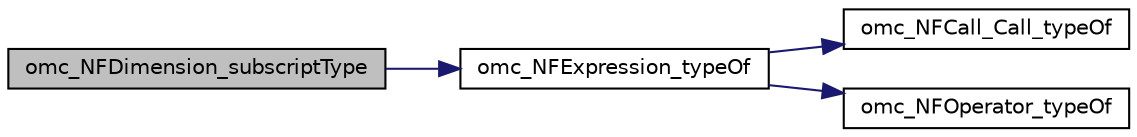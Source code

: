 digraph "omc_NFDimension_subscriptType"
{
  edge [fontname="Helvetica",fontsize="10",labelfontname="Helvetica",labelfontsize="10"];
  node [fontname="Helvetica",fontsize="10",shape=record];
  rankdir="LR";
  Node568 [label="omc_NFDimension_subscriptType",height=0.2,width=0.4,color="black", fillcolor="grey75", style="filled", fontcolor="black"];
  Node568 -> Node569 [color="midnightblue",fontsize="10",style="solid",fontname="Helvetica"];
  Node569 [label="omc_NFExpression_typeOf",height=0.2,width=0.4,color="black", fillcolor="white", style="filled",URL="$db/d0c/_n_f_expression_8c.html#a65410c24812fed71d1e60591257c452d"];
  Node569 -> Node570 [color="midnightblue",fontsize="10",style="solid",fontname="Helvetica"];
  Node570 [label="omc_NFCall_Call_typeOf",height=0.2,width=0.4,color="black", fillcolor="white", style="filled",URL="$d9/dd8/_n_f_call_8c.html#ab02577701a74f3290c771429d329940c"];
  Node569 -> Node571 [color="midnightblue",fontsize="10",style="solid",fontname="Helvetica"];
  Node571 [label="omc_NFOperator_typeOf",height=0.2,width=0.4,color="black", fillcolor="white", style="filled",URL="$dc/d36/_n_f_operator_8c.html#acaf6082767e116af37605e84ebf71a23"];
}
